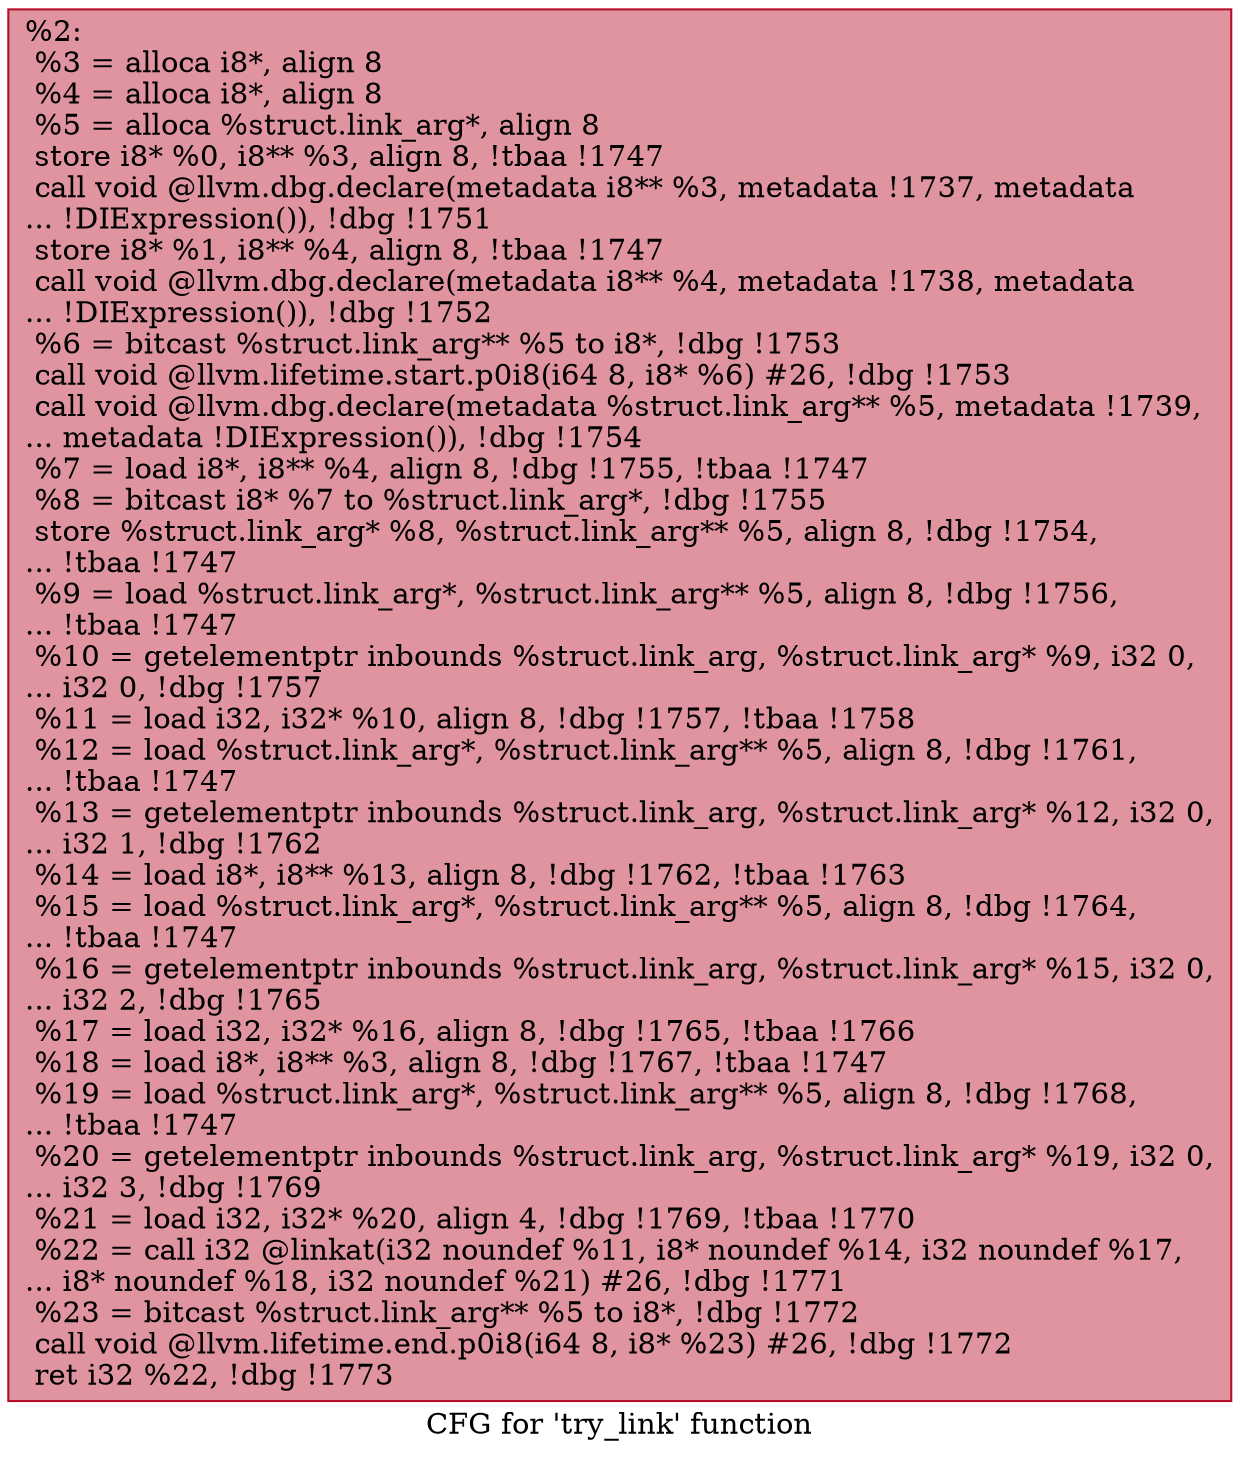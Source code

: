 digraph "CFG for 'try_link' function" {
	label="CFG for 'try_link' function";

	Node0x18b4bd0 [shape=record,color="#b70d28ff", style=filled, fillcolor="#b70d2870",label="{%2:\l  %3 = alloca i8*, align 8\l  %4 = alloca i8*, align 8\l  %5 = alloca %struct.link_arg*, align 8\l  store i8* %0, i8** %3, align 8, !tbaa !1747\l  call void @llvm.dbg.declare(metadata i8** %3, metadata !1737, metadata\l... !DIExpression()), !dbg !1751\l  store i8* %1, i8** %4, align 8, !tbaa !1747\l  call void @llvm.dbg.declare(metadata i8** %4, metadata !1738, metadata\l... !DIExpression()), !dbg !1752\l  %6 = bitcast %struct.link_arg** %5 to i8*, !dbg !1753\l  call void @llvm.lifetime.start.p0i8(i64 8, i8* %6) #26, !dbg !1753\l  call void @llvm.dbg.declare(metadata %struct.link_arg** %5, metadata !1739,\l... metadata !DIExpression()), !dbg !1754\l  %7 = load i8*, i8** %4, align 8, !dbg !1755, !tbaa !1747\l  %8 = bitcast i8* %7 to %struct.link_arg*, !dbg !1755\l  store %struct.link_arg* %8, %struct.link_arg** %5, align 8, !dbg !1754,\l... !tbaa !1747\l  %9 = load %struct.link_arg*, %struct.link_arg** %5, align 8, !dbg !1756,\l... !tbaa !1747\l  %10 = getelementptr inbounds %struct.link_arg, %struct.link_arg* %9, i32 0,\l... i32 0, !dbg !1757\l  %11 = load i32, i32* %10, align 8, !dbg !1757, !tbaa !1758\l  %12 = load %struct.link_arg*, %struct.link_arg** %5, align 8, !dbg !1761,\l... !tbaa !1747\l  %13 = getelementptr inbounds %struct.link_arg, %struct.link_arg* %12, i32 0,\l... i32 1, !dbg !1762\l  %14 = load i8*, i8** %13, align 8, !dbg !1762, !tbaa !1763\l  %15 = load %struct.link_arg*, %struct.link_arg** %5, align 8, !dbg !1764,\l... !tbaa !1747\l  %16 = getelementptr inbounds %struct.link_arg, %struct.link_arg* %15, i32 0,\l... i32 2, !dbg !1765\l  %17 = load i32, i32* %16, align 8, !dbg !1765, !tbaa !1766\l  %18 = load i8*, i8** %3, align 8, !dbg !1767, !tbaa !1747\l  %19 = load %struct.link_arg*, %struct.link_arg** %5, align 8, !dbg !1768,\l... !tbaa !1747\l  %20 = getelementptr inbounds %struct.link_arg, %struct.link_arg* %19, i32 0,\l... i32 3, !dbg !1769\l  %21 = load i32, i32* %20, align 4, !dbg !1769, !tbaa !1770\l  %22 = call i32 @linkat(i32 noundef %11, i8* noundef %14, i32 noundef %17,\l... i8* noundef %18, i32 noundef %21) #26, !dbg !1771\l  %23 = bitcast %struct.link_arg** %5 to i8*, !dbg !1772\l  call void @llvm.lifetime.end.p0i8(i64 8, i8* %23) #26, !dbg !1772\l  ret i32 %22, !dbg !1773\l}"];
}
